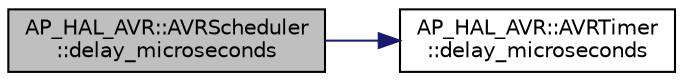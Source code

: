digraph "AP_HAL_AVR::AVRScheduler::delay_microseconds"
{
 // INTERACTIVE_SVG=YES
  edge [fontname="Helvetica",fontsize="10",labelfontname="Helvetica",labelfontsize="10"];
  node [fontname="Helvetica",fontsize="10",shape=record];
  rankdir="LR";
  Node1 [label="AP_HAL_AVR::AVRScheduler\l::delay_microseconds",height=0.2,width=0.4,color="black", fillcolor="grey75", style="filled" fontcolor="black"];
  Node1 -> Node2 [color="midnightblue",fontsize="10",style="solid",fontname="Helvetica"];
  Node2 [label="AP_HAL_AVR::AVRTimer\l::delay_microseconds",height=0.2,width=0.4,color="black", fillcolor="white", style="filled",URL="$classAP__HAL__AVR_1_1AVRTimer.html#afaa6dfc647c48e9f7af1558ef4c97574"];
}
